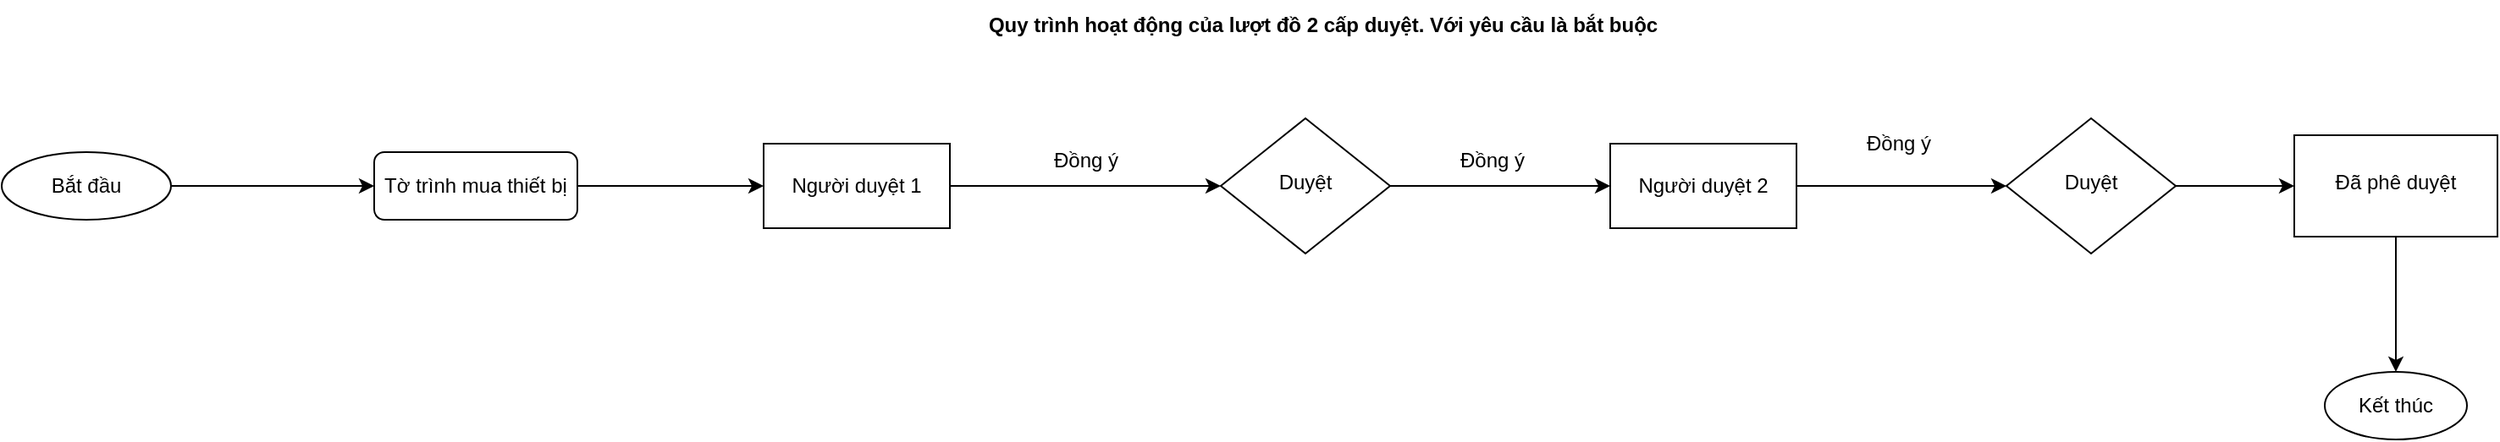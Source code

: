 <mxfile version="21.6.6" type="github">
  <diagram id="C5RBs43oDa-KdzZeNtuy" name="Page-1">
    <mxGraphModel dx="1820" dy="580" grid="1" gridSize="10" guides="1" tooltips="1" connect="1" arrows="1" fold="1" page="1" pageScale="1" pageWidth="827" pageHeight="1169" math="0" shadow="0">
      <root>
        <mxCell id="WIyWlLk6GJQsqaUBKTNV-0" />
        <mxCell id="WIyWlLk6GJQsqaUBKTNV-1" parent="WIyWlLk6GJQsqaUBKTNV-0" />
        <mxCell id="Hwtd7wZDOtUDaoJ4kq75-26" value="" style="edgeStyle=orthogonalEdgeStyle;rounded=0;orthogonalLoop=1;jettySize=auto;html=1;" edge="1" parent="WIyWlLk6GJQsqaUBKTNV-1" source="WIyWlLk6GJQsqaUBKTNV-3" target="Hwtd7wZDOtUDaoJ4kq75-8">
          <mxGeometry relative="1" as="geometry" />
        </mxCell>
        <mxCell id="WIyWlLk6GJQsqaUBKTNV-3" value="Tờ trình mua thiết bị" style="rounded=1;whiteSpace=wrap;html=1;fontSize=12;glass=0;strokeWidth=1;shadow=0;" parent="WIyWlLk6GJQsqaUBKTNV-1" vertex="1">
          <mxGeometry x="-550" y="140" width="120" height="40" as="geometry" />
        </mxCell>
        <mxCell id="Hwtd7wZDOtUDaoJ4kq75-31" value="" style="edgeStyle=orthogonalEdgeStyle;rounded=0;orthogonalLoop=1;jettySize=auto;html=1;" edge="1" parent="WIyWlLk6GJQsqaUBKTNV-1" source="WIyWlLk6GJQsqaUBKTNV-6" target="Hwtd7wZDOtUDaoJ4kq75-30">
          <mxGeometry relative="1" as="geometry" />
        </mxCell>
        <mxCell id="WIyWlLk6GJQsqaUBKTNV-6" value="Duyệt" style="rhombus;whiteSpace=wrap;html=1;shadow=0;fontFamily=Helvetica;fontSize=12;align=center;strokeWidth=1;spacing=6;spacingTop=-4;" parent="WIyWlLk6GJQsqaUBKTNV-1" vertex="1">
          <mxGeometry x="414" y="120" width="100" height="80" as="geometry" />
        </mxCell>
        <mxCell id="Hwtd7wZDOtUDaoJ4kq75-25" value="" style="edgeStyle=orthogonalEdgeStyle;rounded=0;orthogonalLoop=1;jettySize=auto;html=1;" edge="1" parent="WIyWlLk6GJQsqaUBKTNV-1" source="Hwtd7wZDOtUDaoJ4kq75-1" target="WIyWlLk6GJQsqaUBKTNV-3">
          <mxGeometry relative="1" as="geometry" />
        </mxCell>
        <mxCell id="Hwtd7wZDOtUDaoJ4kq75-1" value="Bắt đầu" style="ellipse;whiteSpace=wrap;html=1;" vertex="1" parent="WIyWlLk6GJQsqaUBKTNV-1">
          <mxGeometry x="-770" y="140" width="100" height="40" as="geometry" />
        </mxCell>
        <mxCell id="Hwtd7wZDOtUDaoJ4kq75-24" value="" style="edgeStyle=orthogonalEdgeStyle;rounded=0;orthogonalLoop=1;jettySize=auto;html=1;" edge="1" parent="WIyWlLk6GJQsqaUBKTNV-1" source="Hwtd7wZDOtUDaoJ4kq75-8" target="Hwtd7wZDOtUDaoJ4kq75-13">
          <mxGeometry relative="1" as="geometry">
            <mxPoint x="-70" y="170" as="targetPoint" />
          </mxGeometry>
        </mxCell>
        <mxCell id="Hwtd7wZDOtUDaoJ4kq75-8" value="Người duyệt 1" style="rounded=0;whiteSpace=wrap;html=1;" vertex="1" parent="WIyWlLk6GJQsqaUBKTNV-1">
          <mxGeometry x="-320" y="135" width="110" height="50" as="geometry" />
        </mxCell>
        <mxCell id="Hwtd7wZDOtUDaoJ4kq75-29" value="" style="edgeStyle=orthogonalEdgeStyle;rounded=0;orthogonalLoop=1;jettySize=auto;html=1;entryX=0;entryY=0.5;entryDx=0;entryDy=0;" edge="1" parent="WIyWlLk6GJQsqaUBKTNV-1" source="Hwtd7wZDOtUDaoJ4kq75-10" target="WIyWlLk6GJQsqaUBKTNV-6">
          <mxGeometry relative="1" as="geometry">
            <mxPoint x="370" y="160" as="targetPoint" />
          </mxGeometry>
        </mxCell>
        <mxCell id="Hwtd7wZDOtUDaoJ4kq75-10" value="Người duyệt 2" style="rounded=0;whiteSpace=wrap;html=1;" vertex="1" parent="WIyWlLk6GJQsqaUBKTNV-1">
          <mxGeometry x="180" y="135" width="110" height="50" as="geometry" />
        </mxCell>
        <mxCell id="Hwtd7wZDOtUDaoJ4kq75-27" value="" style="edgeStyle=orthogonalEdgeStyle;rounded=0;orthogonalLoop=1;jettySize=auto;html=1;" edge="1" parent="WIyWlLk6GJQsqaUBKTNV-1" source="Hwtd7wZDOtUDaoJ4kq75-13" target="Hwtd7wZDOtUDaoJ4kq75-10">
          <mxGeometry relative="1" as="geometry" />
        </mxCell>
        <mxCell id="Hwtd7wZDOtUDaoJ4kq75-13" value="Duyệt" style="rhombus;whiteSpace=wrap;html=1;shadow=0;fontFamily=Helvetica;fontSize=12;align=center;strokeWidth=1;spacing=6;spacingTop=-4;" vertex="1" parent="WIyWlLk6GJQsqaUBKTNV-1">
          <mxGeometry x="-50" y="120" width="100" height="80" as="geometry" />
        </mxCell>
        <mxCell id="Hwtd7wZDOtUDaoJ4kq75-33" value="" style="edgeStyle=orthogonalEdgeStyle;rounded=0;orthogonalLoop=1;jettySize=auto;html=1;" edge="1" parent="WIyWlLk6GJQsqaUBKTNV-1" source="Hwtd7wZDOtUDaoJ4kq75-30">
          <mxGeometry relative="1" as="geometry">
            <mxPoint x="644" y="270" as="targetPoint" />
          </mxGeometry>
        </mxCell>
        <mxCell id="Hwtd7wZDOtUDaoJ4kq75-30" value="Đã phê duyệt" style="whiteSpace=wrap;html=1;shadow=0;strokeWidth=1;spacing=6;spacingTop=-4;" vertex="1" parent="WIyWlLk6GJQsqaUBKTNV-1">
          <mxGeometry x="584" y="130" width="120" height="60" as="geometry" />
        </mxCell>
        <mxCell id="Hwtd7wZDOtUDaoJ4kq75-34" value="Đồng ý" style="text;html=1;align=center;verticalAlign=middle;resizable=0;points=[];autosize=1;strokeColor=none;fillColor=none;" vertex="1" parent="WIyWlLk6GJQsqaUBKTNV-1">
          <mxGeometry x="-160" y="130" width="60" height="30" as="geometry" />
        </mxCell>
        <mxCell id="Hwtd7wZDOtUDaoJ4kq75-35" value="Đồng ý" style="text;html=1;align=center;verticalAlign=middle;resizable=0;points=[];autosize=1;strokeColor=none;fillColor=none;" vertex="1" parent="WIyWlLk6GJQsqaUBKTNV-1">
          <mxGeometry x="80" y="130" width="60" height="30" as="geometry" />
        </mxCell>
        <mxCell id="Hwtd7wZDOtUDaoJ4kq75-39" value="Đồng ý" style="text;html=1;align=center;verticalAlign=middle;resizable=0;points=[];autosize=1;strokeColor=none;fillColor=none;" vertex="1" parent="WIyWlLk6GJQsqaUBKTNV-1">
          <mxGeometry x="320" y="120" width="60" height="30" as="geometry" />
        </mxCell>
        <mxCell id="Hwtd7wZDOtUDaoJ4kq75-40" value="Kết thúc" style="ellipse;whiteSpace=wrap;html=1;" vertex="1" parent="WIyWlLk6GJQsqaUBKTNV-1">
          <mxGeometry x="602" y="270" width="84" height="40" as="geometry" />
        </mxCell>
        <mxCell id="Hwtd7wZDOtUDaoJ4kq75-41" value="&lt;b&gt;Quy trình hoạt động của lượt đồ 2 cấp duyệt. Với yêu cầu là bắt buộc&lt;/b&gt;" style="text;html=1;align=center;verticalAlign=middle;resizable=0;points=[];autosize=1;strokeColor=none;fillColor=none;" vertex="1" parent="WIyWlLk6GJQsqaUBKTNV-1">
          <mxGeometry x="-200" y="50" width="420" height="30" as="geometry" />
        </mxCell>
      </root>
    </mxGraphModel>
  </diagram>
</mxfile>
